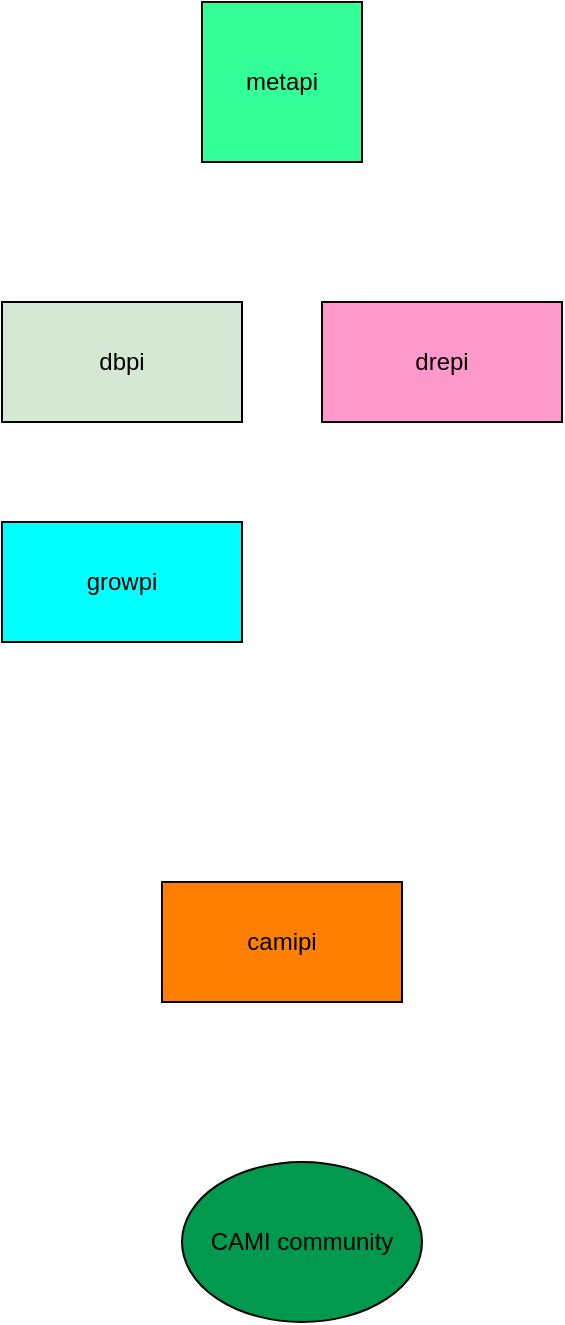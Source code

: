 <mxGraphModel grid="1" gridSize="10" guides="1" tooltips="1" connect="1" arrows="1" fold="1" page="1" pageScale="1" pageWidth="850" pageHeight="1100" background="#ffffff"><root><mxCell id="0"/><mxCell id="1" parent="0"/><mxCell id="2" value="metapi" style="whiteSpace=wrap;html=1;aspect=fixed;fillColor=#33FF99;" parent="1" vertex="1"><mxGeometry x="140" y="120" width="80" height="80" as="geometry"/></mxCell><mxCell id="3" value="dbpi" style="rounded=0;whiteSpace=wrap;html=1;fillColor=#D5E8D4;" parent="1" vertex="1"><mxGeometry x="40" y="270" width="120" height="60" as="geometry"/></mxCell><mxCell id="4" value="drepi" style="rounded=0;whiteSpace=wrap;html=1;fillColor=#FF99CC;" parent="1" vertex="1"><mxGeometry x="200" y="270" width="120" height="60" as="geometry"/></mxCell><mxCell id="5" value="camipi" style="rounded=0;whiteSpace=wrap;html=1;fillColor=#FF8000;" parent="1" vertex="1"><mxGeometry x="120" y="560" width="120" height="60" as="geometry"/></mxCell><mxCell id="6" value="growpi" style="rounded=0;whiteSpace=wrap;html=1;fillColor=#00FFFF;" parent="1" vertex="1"><mxGeometry x="40" y="380" width="120" height="60" as="geometry"/></mxCell><mxCell id="7" value="CAMI community" style="ellipse;whiteSpace=wrap;html=1;fillColor=#00994D;" parent="1" vertex="1"><mxGeometry x="130" y="700" width="120" height="80" as="geometry"/></mxCell></root></mxGraphModel>
